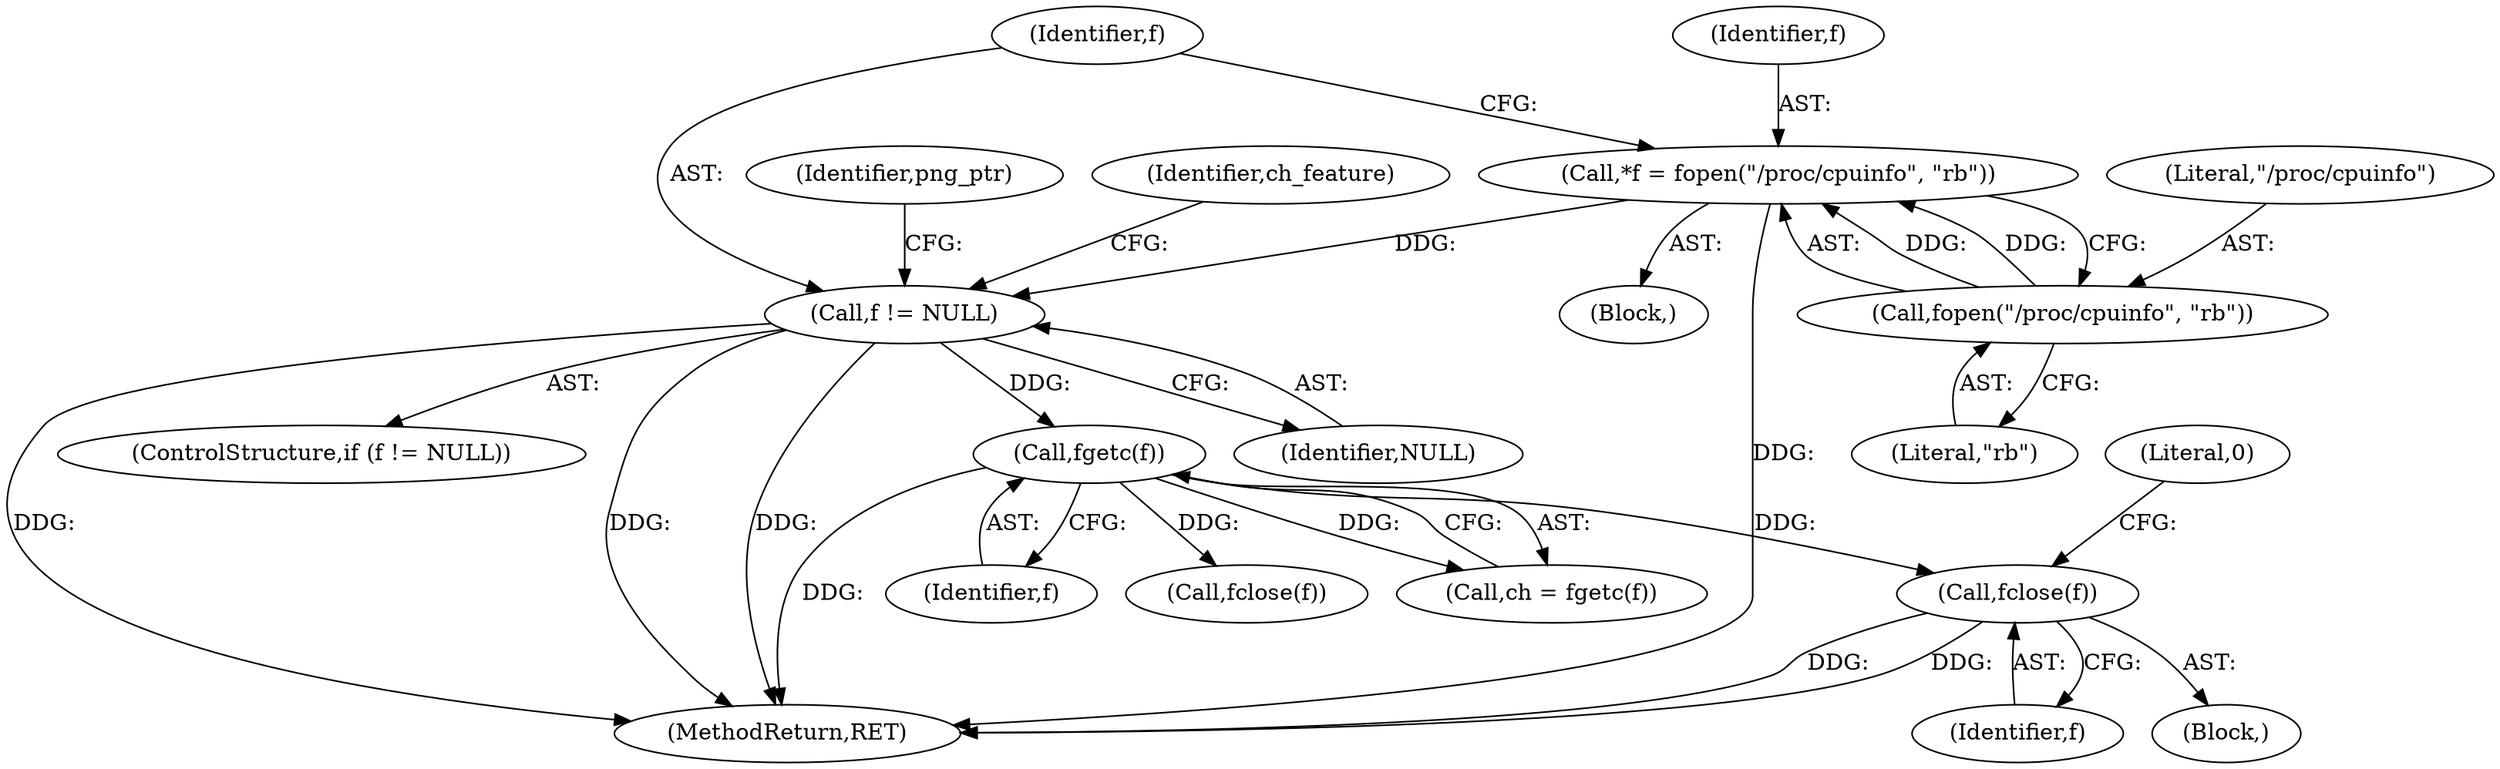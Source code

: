 digraph "0_Android_9d4853418ab2f754c2b63e091c29c5529b8b86ca@API" {
"1000159" [label="(Call,fclose(f))"];
"1000152" [label="(Call,fgetc(f))"];
"1000128" [label="(Call,f != NULL)"];
"1000122" [label="(Call,*f = fopen(\"/proc/cpuinfo\", \"rb\"))"];
"1000124" [label="(Call,fopen(\"/proc/cpuinfo\", \"rb\"))"];
"1000159" [label="(Call,fclose(f))"];
"1000128" [label="(Call,f != NULL)"];
"1000158" [label="(Block,)"];
"1000162" [label="(Literal,0)"];
"1000153" [label="(Identifier,f)"];
"1000130" [label="(Identifier,NULL)"];
"1000124" [label="(Call,fopen(\"/proc/cpuinfo\", \"rb\"))"];
"1000123" [label="(Identifier,f)"];
"1000122" [label="(Call,*f = fopen(\"/proc/cpuinfo\", \"rb\"))"];
"1000126" [label="(Literal,\"rb\")"];
"1000160" [label="(Identifier,f)"];
"1000127" [label="(ControlStructure,if (f != NULL))"];
"1000152" [label="(Call,fgetc(f))"];
"1000120" [label="(Block,)"];
"1000321" [label="(Call,fclose(f))"];
"1000134" [label="(Identifier,ch_feature)"];
"1000129" [label="(Identifier,f)"];
"1000335" [label="(Identifier,png_ptr)"];
"1000150" [label="(Call,ch = fgetc(f))"];
"1000125" [label="(Literal,\"/proc/cpuinfo\")"];
"1000339" [label="(MethodReturn,RET)"];
"1000159" -> "1000158"  [label="AST: "];
"1000159" -> "1000160"  [label="CFG: "];
"1000160" -> "1000159"  [label="AST: "];
"1000162" -> "1000159"  [label="CFG: "];
"1000159" -> "1000339"  [label="DDG: "];
"1000159" -> "1000339"  [label="DDG: "];
"1000152" -> "1000159"  [label="DDG: "];
"1000152" -> "1000150"  [label="AST: "];
"1000152" -> "1000153"  [label="CFG: "];
"1000153" -> "1000152"  [label="AST: "];
"1000150" -> "1000152"  [label="CFG: "];
"1000152" -> "1000339"  [label="DDG: "];
"1000152" -> "1000150"  [label="DDG: "];
"1000128" -> "1000152"  [label="DDG: "];
"1000152" -> "1000321"  [label="DDG: "];
"1000128" -> "1000127"  [label="AST: "];
"1000128" -> "1000130"  [label="CFG: "];
"1000129" -> "1000128"  [label="AST: "];
"1000130" -> "1000128"  [label="AST: "];
"1000134" -> "1000128"  [label="CFG: "];
"1000335" -> "1000128"  [label="CFG: "];
"1000128" -> "1000339"  [label="DDG: "];
"1000128" -> "1000339"  [label="DDG: "];
"1000128" -> "1000339"  [label="DDG: "];
"1000122" -> "1000128"  [label="DDG: "];
"1000122" -> "1000120"  [label="AST: "];
"1000122" -> "1000124"  [label="CFG: "];
"1000123" -> "1000122"  [label="AST: "];
"1000124" -> "1000122"  [label="AST: "];
"1000129" -> "1000122"  [label="CFG: "];
"1000122" -> "1000339"  [label="DDG: "];
"1000124" -> "1000122"  [label="DDG: "];
"1000124" -> "1000122"  [label="DDG: "];
"1000124" -> "1000126"  [label="CFG: "];
"1000125" -> "1000124"  [label="AST: "];
"1000126" -> "1000124"  [label="AST: "];
}
